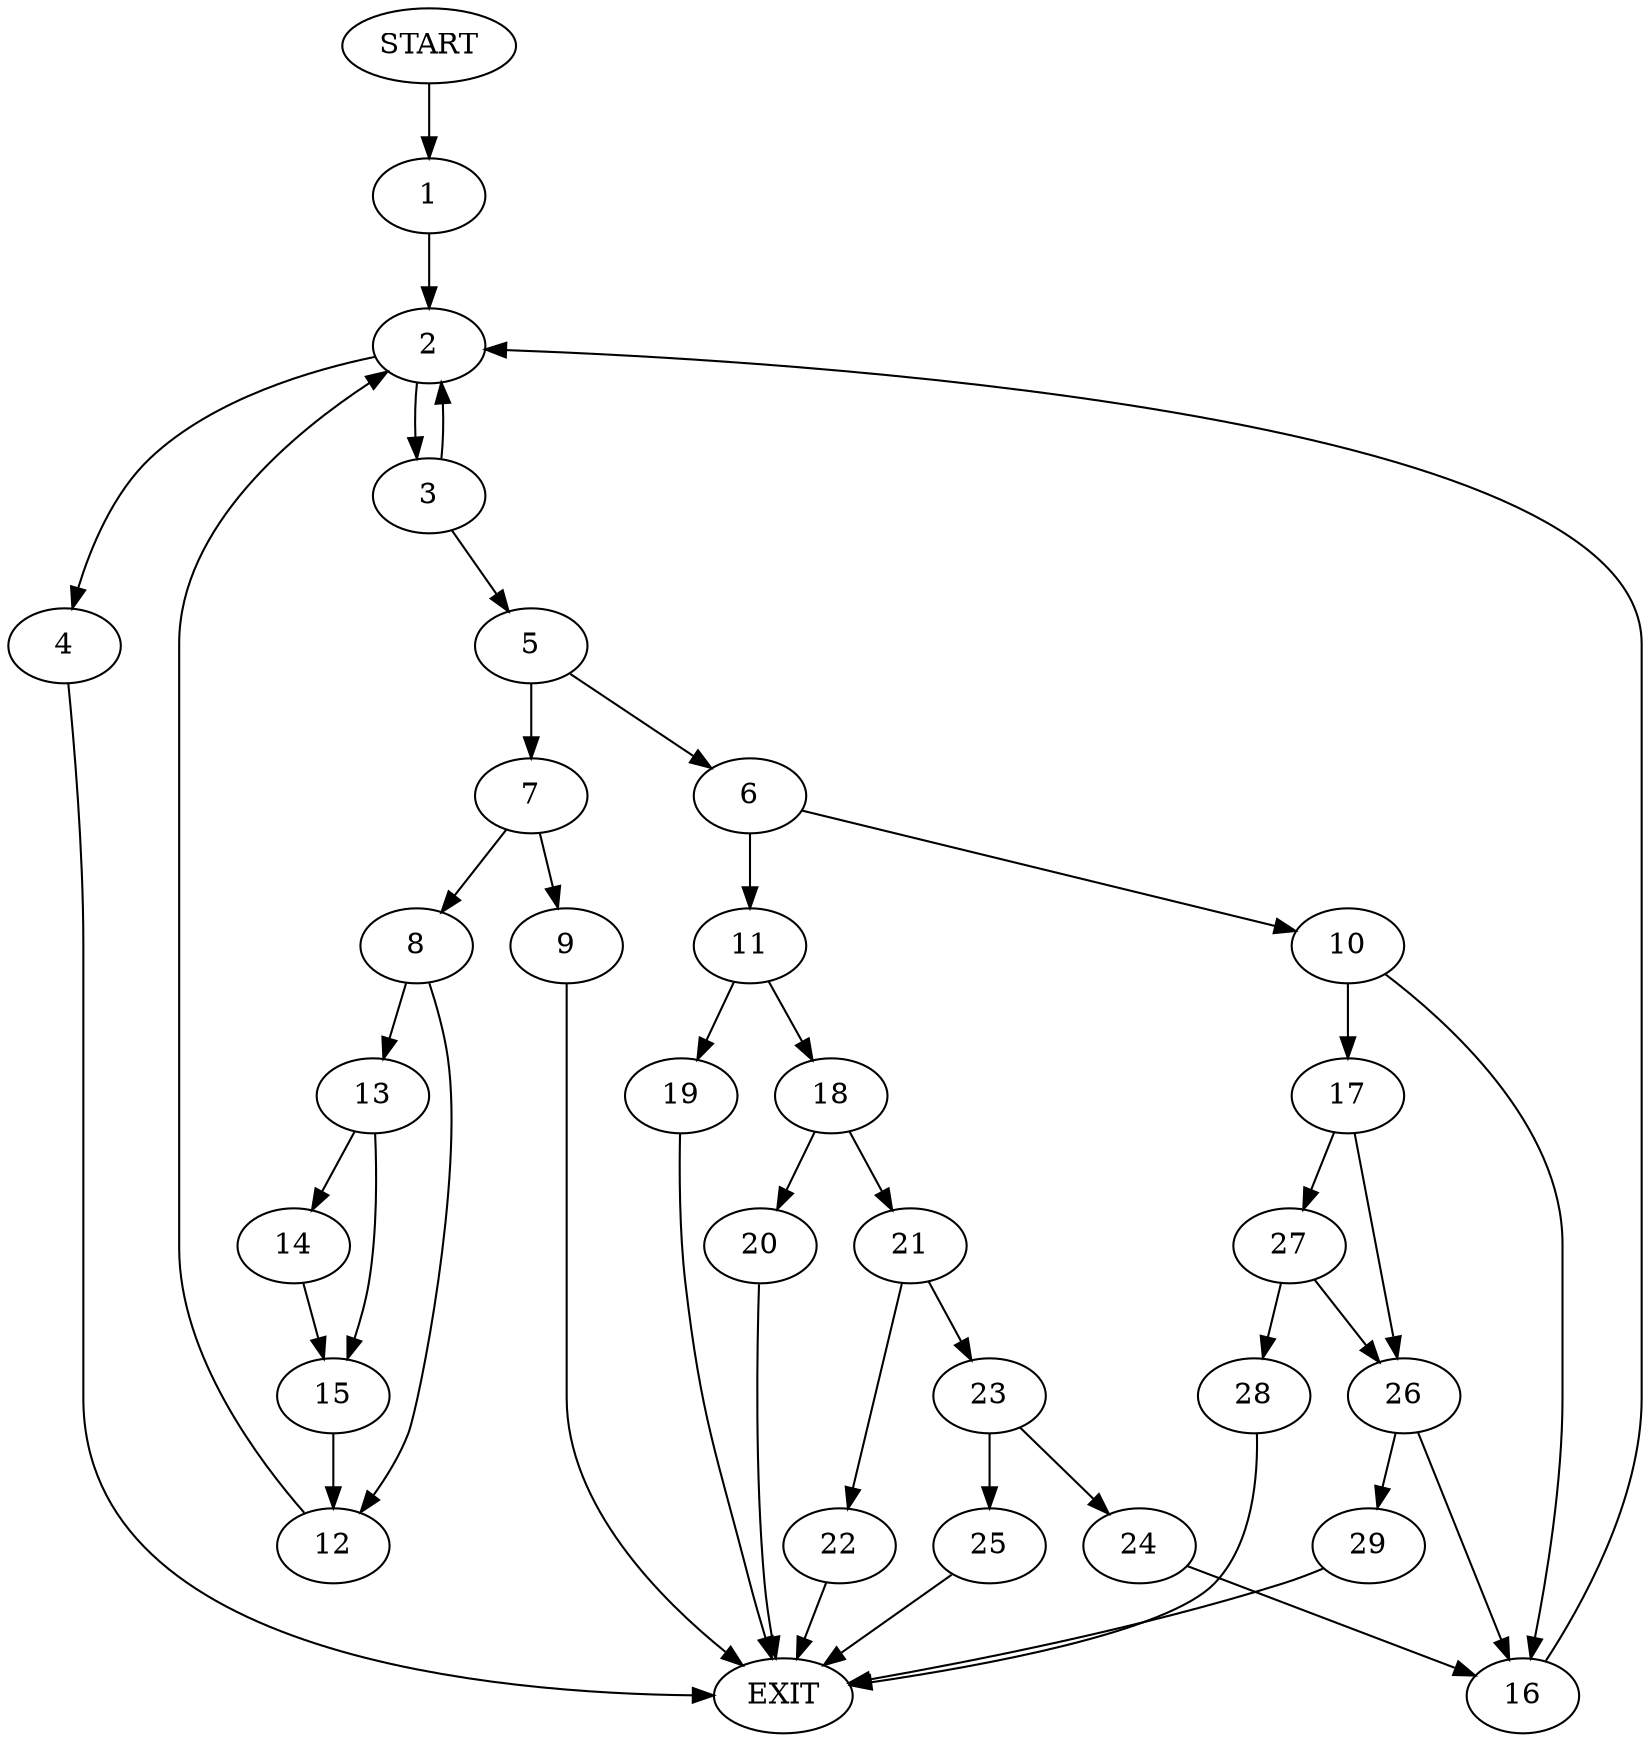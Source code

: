 digraph {
0 [label="START"]
30 [label="EXIT"]
0 -> 1
1 -> 2
2 -> 3
2 -> 4
3 -> 5
3 -> 2
4 -> 30
5 -> 6
5 -> 7
7 -> 8
7 -> 9
6 -> 10
6 -> 11
9 -> 30
8 -> 12
8 -> 13
12 -> 2
13 -> 14
13 -> 15
14 -> 15
15 -> 12
10 -> 16
10 -> 17
11 -> 18
11 -> 19
18 -> 20
18 -> 21
19 -> 30
20 -> 30
21 -> 22
21 -> 23
22 -> 30
23 -> 24
23 -> 25
25 -> 30
24 -> 16
16 -> 2
17 -> 26
17 -> 27
27 -> 26
27 -> 28
26 -> 29
26 -> 16
28 -> 30
29 -> 30
}
